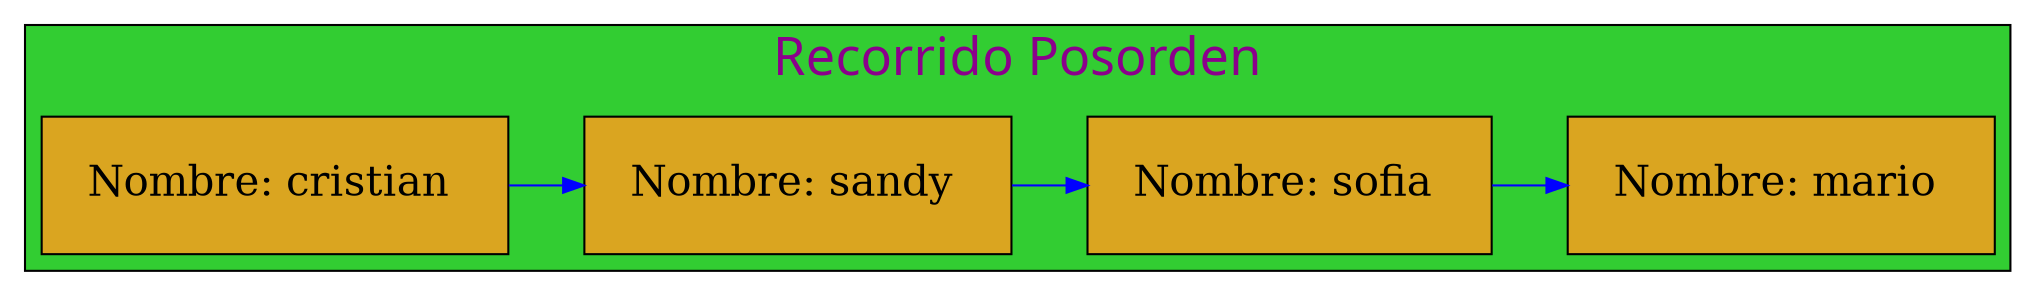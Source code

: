digraph Posorder_Traversal{

graph[ranksep= "0.5",nodesep= "0.5"];subgraph cluster_5{

label="Recorrido Posorden";
labelloc=t;
fontcolor=magenta4;
fontname=algerian;
fontsize=25;
style=filled;
fillcolor=limegreen;

node[margin=0.3 shape=box style=filled fontcolor=black fillcolor=goldenrod fontsize=20];
{rank=same;

25770475984[label="Nombre: cristian " ];
25770476192[label="Nombre: sandy " ];
25770476384[label="Nombre: sofia " ];
25770475776[label="Nombre: mario " ];
};
25770475984 -> 25770476192 -> 25770476384 -> 25770475776 

[color=blue ];
}

}